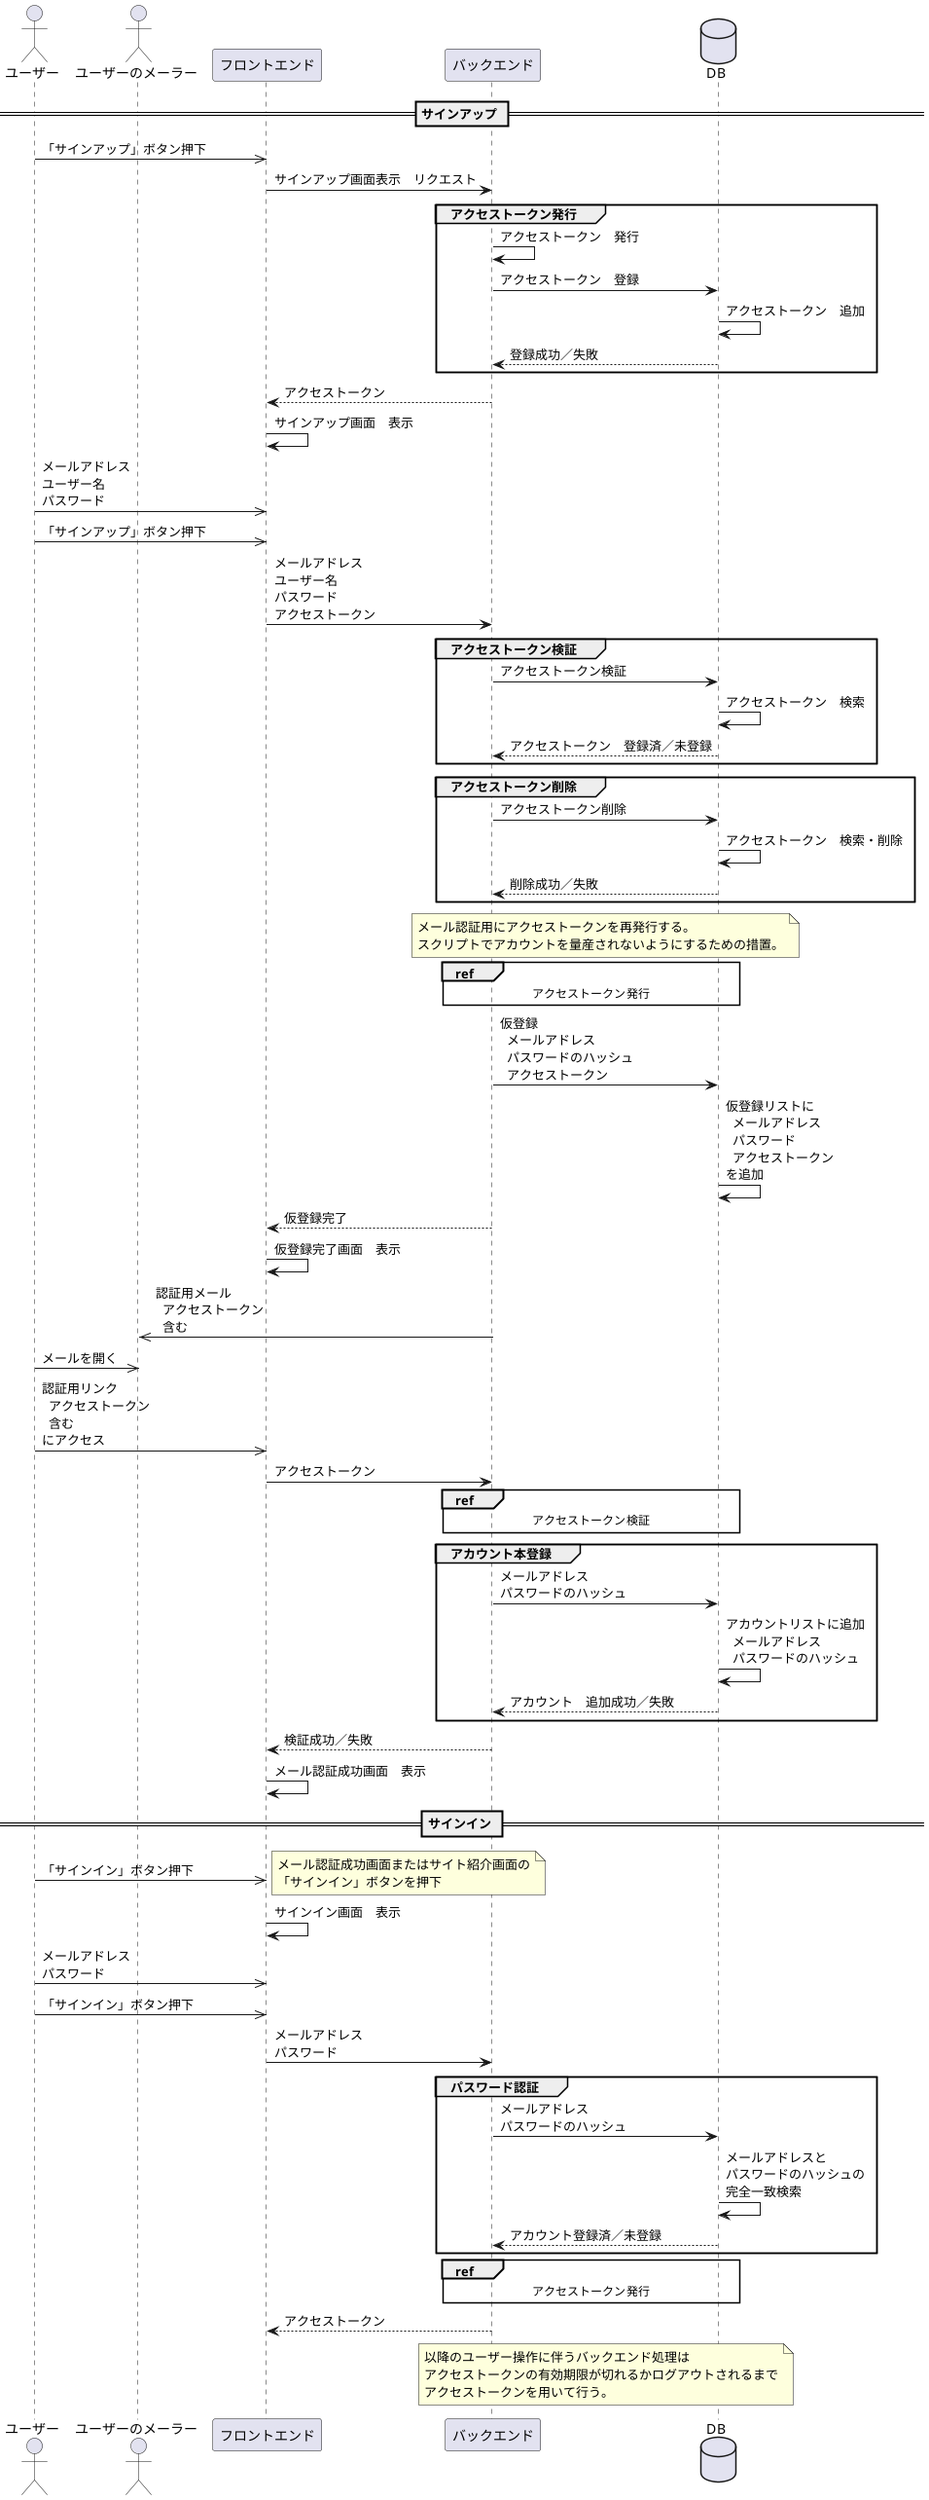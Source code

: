 @startuml 1-1_register-user

== サインアップ ==

actor ユーザー as user
actor ユーザーのメーラー as mailer
participant フロントエンド as frontend
participant バックエンド as backend
database DB

user ->> frontend : 「サインアップ」ボタン押下
frontend -> backend : サインアップ画面表示　リクエスト
group アクセストークン発行
    backend -> backend : アクセストークン　発行
    backend -> DB : アクセストークン　登録
    DB -> DB : アクセストークン　追加
    DB --> backend : 登録成功／失敗
end
backend --> frontend : アクセストークン
frontend -> frontend : サインアップ画面　表示
user ->> frontend : メールアドレス\nユーザー名\nパスワード
user ->> frontend : 「サインアップ」ボタン押下
frontend -> backend : メールアドレス\nユーザー名\nパスワード\nアクセストークン
group アクセストークン検証
    backend -> DB : アクセストークン検証
    DB -> DB : アクセストークン　検索
    DB --> backend : アクセストークン　登録済／未登録
end
group アクセストークン削除
    backend -> DB : アクセストークン削除
    DB -> DB : アクセストークン　検索・削除
    DB --> backend : 削除成功／失敗
end
note over backend, DB : メール認証用にアクセストークンを再発行する。\nスクリプトでアカウントを量産されないようにするための措置。
ref over backend, DB : アクセストークン発行
backend -> DB : 仮登録\n  メールアドレス\n  パスワードのハッシュ\n  アクセストークン
DB -> DB : 仮登録リストに\n  メールアドレス\n  パスワード\n  アクセストークン\nを追加
backend --> frontend : 仮登録完了
frontend -> frontend : 仮登録完了画面　表示
backend ->> mailer : 認証用メール\n  アクセストークン\n  含む
user ->> mailer : メールを開く
user ->> frontend : 認証用リンク\n  アクセストークン\n  含む\nにアクセス
frontend -> backend : アクセストークン
ref over backend, DB : アクセストークン検証
group アカウント本登録
    backend -> DB : メールアドレス\nパスワードのハッシュ
    DB -> DB : アカウントリストに追加\n  メールアドレス\n  パスワードのハッシュ
    DB --> backend : アカウント　追加成功／失敗
end
backend --> frontend : 検証成功／失敗
frontend -> frontend : メール認証成功画面　表示

== サインイン ==

user ->> frontend : 「サインイン」ボタン押下
note right : メール認証成功画面またはサイト紹介画面の\n「サインイン」ボタンを押下
frontend -> frontend : サインイン画面　表示
user ->> frontend : メールアドレス\nパスワード
user ->> frontend : 「サインイン」ボタン押下
frontend -> backend : メールアドレス\nパスワード
group パスワード認証
    backend -> DB : メールアドレス\nパスワードのハッシュ
    DB -> DB : メールアドレスと\nパスワードのハッシュの\n完全一致検索
    DB --> backend : アカウント登録済／未登録
end
ref over backend, DB : アクセストークン発行
backend --> frontend : アクセストークン
note over backend, DB : 以降のユーザー操作に伴うバックエンド処理は\nアクセストークンの有効期限が切れるかログアウトされるまで\nアクセストークンを用いて行う。

@enduml
